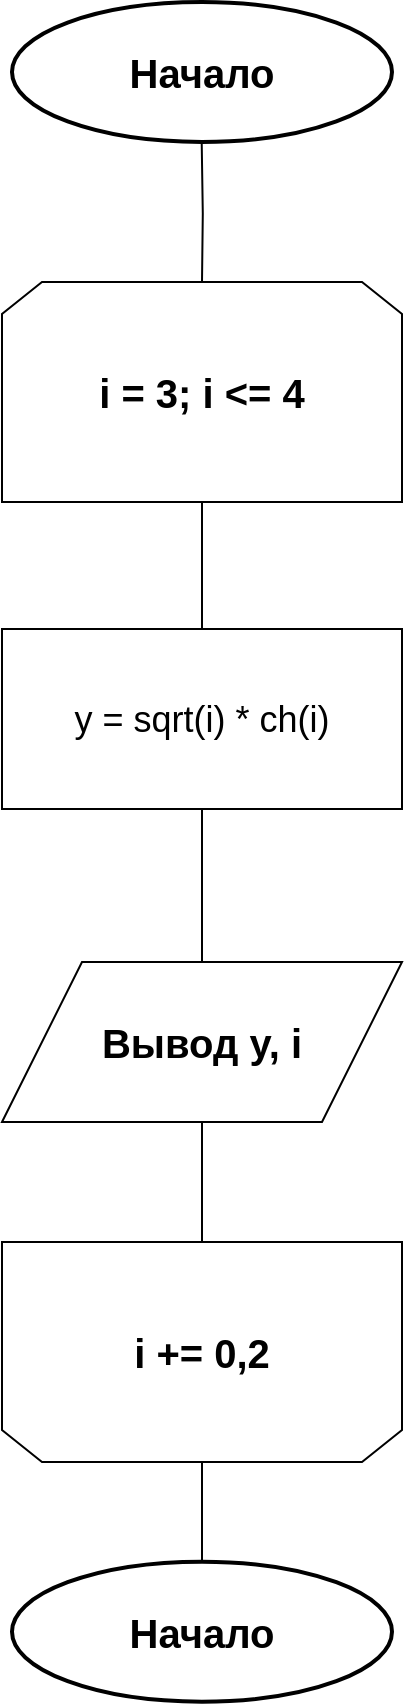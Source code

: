 <mxfile version="11.3.0" type="device" pages="1"><diagram id="iZXRLhDspCwi1m3tZAdp" name="Страница 1"><mxGraphModel dx="1885" dy="2339" grid="1" gridSize="10" guides="1" tooltips="1" connect="1" arrows="1" fold="1" page="1" pageScale="1" pageWidth="827" pageHeight="1169" math="0" shadow="0"><root><mxCell id="0"/><mxCell id="1" parent="0"/><mxCell id="RRDMKLRXGXd7Mr-C5kQk-7" style="edgeStyle=orthogonalEdgeStyle;rounded=0;orthogonalLoop=1;jettySize=auto;html=1;exitX=0.5;exitY=1;exitDx=0;exitDy=0;entryX=0.5;entryY=0;entryDx=0;entryDy=0;endArrow=none;endFill=0;" parent="1" target="RRDMKLRXGXd7Mr-C5kQk-2" edge="1"><mxGeometry relative="1" as="geometry"><mxPoint x="339.857" y="70.286" as="sourcePoint"/></mxGeometry></mxCell><mxCell id="RRDMKLRXGXd7Mr-C5kQk-2" value="&lt;b&gt;&lt;font style=&quot;font-size: 20px&quot;&gt;i = 3; i &amp;lt;= 4&lt;/font&gt;&lt;/b&gt;" style="shape=loopLimit;whiteSpace=wrap;html=1;" parent="1" vertex="1"><mxGeometry x="240" y="140" width="200" height="110" as="geometry"/></mxCell><mxCell id="RRDMKLRXGXd7Mr-C5kQk-3" style="edgeStyle=orthogonalEdgeStyle;rounded=0;orthogonalLoop=1;jettySize=auto;html=1;exitX=0.5;exitY=0;exitDx=0;exitDy=0;entryX=0.5;entryY=1;entryDx=0;entryDy=0;endArrow=none;endFill=0;" parent="1" source="RRDMKLRXGXd7Mr-C5kQk-4" target="RRDMKLRXGXd7Mr-C5kQk-2" edge="1"><mxGeometry relative="1" as="geometry"/></mxCell><mxCell id="RRDMKLRXGXd7Mr-C5kQk-9" style="edgeStyle=orthogonalEdgeStyle;rounded=0;orthogonalLoop=1;jettySize=auto;html=1;exitX=0.5;exitY=1;exitDx=0;exitDy=0;entryX=0.5;entryY=0;entryDx=0;entryDy=0;endArrow=none;endFill=0;" parent="1" source="RRDMKLRXGXd7Mr-C5kQk-4" target="RRDMKLRXGXd7Mr-C5kQk-8" edge="1"><mxGeometry relative="1" as="geometry"/></mxCell><mxCell id="RRDMKLRXGXd7Mr-C5kQk-4" value="&lt;span style=&quot;font-size: 18px&quot;&gt;y = sqrt(i) * ch(i)&lt;/span&gt;" style="rounded=0;whiteSpace=wrap;html=1;" parent="1" vertex="1"><mxGeometry x="240" y="313.5" width="200" height="90" as="geometry"/></mxCell><mxCell id="RRDMKLRXGXd7Mr-C5kQk-12" style="edgeStyle=orthogonalEdgeStyle;rounded=0;orthogonalLoop=1;jettySize=auto;html=1;exitX=0.5;exitY=0;exitDx=0;exitDy=0;entryX=0.5;entryY=0;entryDx=0;entryDy=0;endArrow=none;endFill=0;" parent="1" source="RRDMKLRXGXd7Mr-C5kQk-6" edge="1"><mxGeometry relative="1" as="geometry"><mxPoint x="340" y="781" as="targetPoint"/></mxGeometry></mxCell><mxCell id="RRDMKLRXGXd7Mr-C5kQk-6" value="&lt;b&gt;&lt;font style=&quot;font-size: 20px&quot;&gt;i += 0,2&lt;/font&gt;&lt;/b&gt;" style="shape=loopLimit;whiteSpace=wrap;html=1;direction=west;" parent="1" vertex="1"><mxGeometry x="240" y="620" width="200" height="110" as="geometry"/></mxCell><mxCell id="RRDMKLRXGXd7Mr-C5kQk-10" style="edgeStyle=orthogonalEdgeStyle;rounded=0;orthogonalLoop=1;jettySize=auto;html=1;exitX=0.5;exitY=1;exitDx=0;exitDy=0;entryX=0.5;entryY=1;entryDx=0;entryDy=0;endArrow=none;endFill=0;" parent="1" source="RRDMKLRXGXd7Mr-C5kQk-8" target="RRDMKLRXGXd7Mr-C5kQk-6" edge="1"><mxGeometry relative="1" as="geometry"/></mxCell><mxCell id="RRDMKLRXGXd7Mr-C5kQk-8" value="&lt;font style=&quot;font-size: 20px&quot;&gt;&lt;b&gt;Вывод y, i&lt;/b&gt;&lt;/font&gt;&lt;span style=&quot;font-family: &amp;#34;helvetica&amp;#34; , &amp;#34;arial&amp;#34; , sans-serif ; font-size: 0px ; white-space: nowrap&quot;&gt;%3CmxGraphModel%3E%3Croot%3E%3CmxCell%20id%3D%220%22%2F%3E%3CmxCell%20id%3D%221%22%20parent%3D%220%22%2F%3E%3CmxCell%20id%3D%222%22%20value%3D%22%26lt%3Bb%20style%3D%26quot%3Bfont-size%3A%2020px%26quot%3B%26gt%3B%D0%9A%D0%BE%D0%BD%D0%B5%D1%86%26lt%3B%2Fb%26gt%3B%22%20style%3D%22rounded%3D1%3BwhiteSpace%3Dwrap%3Bhtml%3D1%3B%22%20vertex%3D%221%22%20parent%3D%221%22%3E%3CmxGeometry%20x%3D%22240%22%20y%3D%221332%22%20width%3D%22200%22%20height%3D%2260%22%20as%3D%22geometry%22%2F%3E%3C%2FmxCell%3E%3C%2Froot%3E%3C%2FmxGraphModel%3E&lt;/span&gt;" style="shape=parallelogram;perimeter=parallelogramPerimeter;whiteSpace=wrap;html=1;" parent="1" vertex="1"><mxGeometry x="240" y="480" width="200" height="80" as="geometry"/></mxCell><mxCell id="zOEVYhG2_GSg1YpCjrZh-1" value="&lt;b&gt;&lt;font style=&quot;font-size: 20px&quot;&gt;Начало&lt;/font&gt;&lt;/b&gt;" style="strokeWidth=2;html=1;shape=mxgraph.flowchart.start_1;whiteSpace=wrap;" vertex="1" parent="1"><mxGeometry x="245" width="190" height="70" as="geometry"/></mxCell><mxCell id="zOEVYhG2_GSg1YpCjrZh-2" value="&lt;b&gt;&lt;font style=&quot;font-size: 20px&quot;&gt;Начало&lt;/font&gt;&lt;/b&gt;" style="strokeWidth=2;html=1;shape=mxgraph.flowchart.start_1;whiteSpace=wrap;" vertex="1" parent="1"><mxGeometry x="245" y="779.863" width="190" height="70" as="geometry"/></mxCell></root></mxGraphModel></diagram></mxfile>